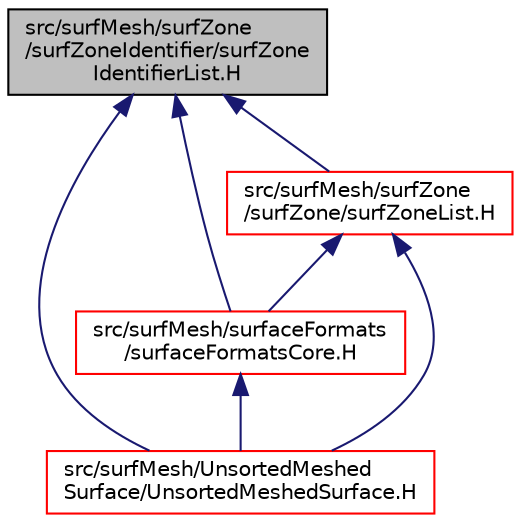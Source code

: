 digraph "src/surfMesh/surfZone/surfZoneIdentifier/surfZoneIdentifierList.H"
{
  bgcolor="transparent";
  edge [fontname="Helvetica",fontsize="10",labelfontname="Helvetica",labelfontsize="10"];
  node [fontname="Helvetica",fontsize="10",shape=record];
  Node67 [label="src/surfMesh/surfZone\l/surfZoneIdentifier/surfZone\lIdentifierList.H",height=0.2,width=0.4,color="black", fillcolor="grey75", style="filled", fontcolor="black"];
  Node67 -> Node68 [dir="back",color="midnightblue",fontsize="10",style="solid",fontname="Helvetica"];
  Node68 [label="src/surfMesh/surfaceFormats\l/surfaceFormatsCore.H",height=0.2,width=0.4,color="red",URL="$a15527.html"];
  Node68 -> Node154 [dir="back",color="midnightblue",fontsize="10",style="solid",fontname="Helvetica"];
  Node154 [label="src/surfMesh/UnsortedMeshed\lSurface/UnsortedMeshedSurface.H",height=0.2,width=0.4,color="red",URL="$a15659.html"];
  Node67 -> Node167 [dir="back",color="midnightblue",fontsize="10",style="solid",fontname="Helvetica"];
  Node167 [label="src/surfMesh/surfZone\l/surfZone/surfZoneList.H",height=0.2,width=0.4,color="red",URL="$a15644.html"];
  Node167 -> Node68 [dir="back",color="midnightblue",fontsize="10",style="solid",fontname="Helvetica"];
  Node167 -> Node154 [dir="back",color="midnightblue",fontsize="10",style="solid",fontname="Helvetica"];
  Node67 -> Node154 [dir="back",color="midnightblue",fontsize="10",style="solid",fontname="Helvetica"];
}
